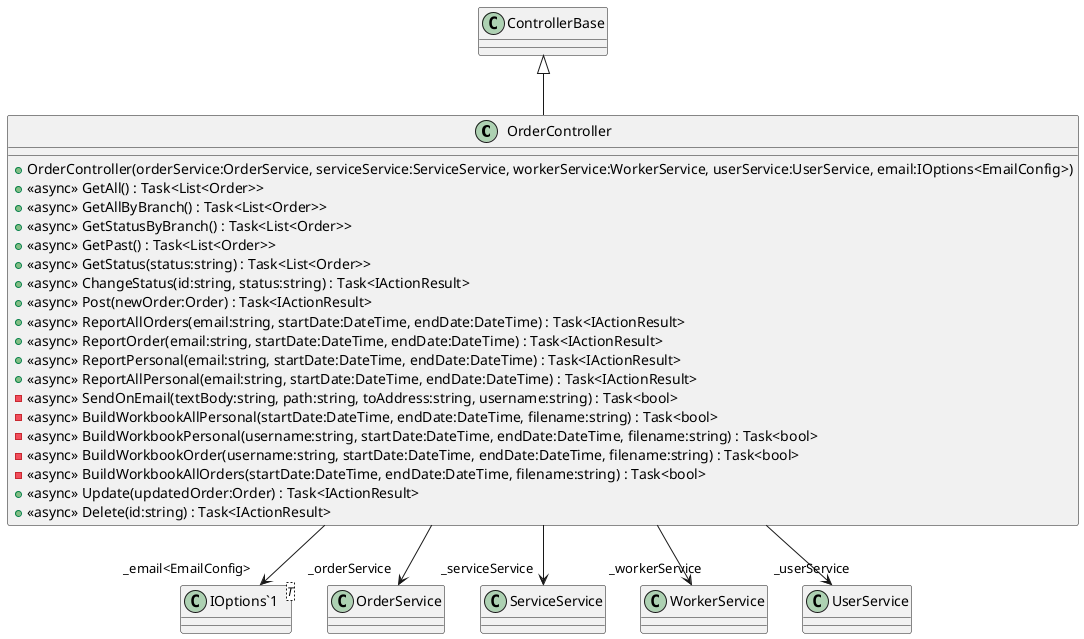 @startuml
class OrderController {
    + OrderController(orderService:OrderService, serviceService:ServiceService, workerService:WorkerService, userService:UserService, email:IOptions<EmailConfig>)
    + <<async>> GetAll() : Task<List<Order>>
    + <<async>> GetAllByBranch() : Task<List<Order>>
    + <<async>> GetStatusByBranch() : Task<List<Order>>
    + <<async>> GetPast() : Task<List<Order>>
    + <<async>> GetStatus(status:string) : Task<List<Order>>
    + <<async>> ChangeStatus(id:string, status:string) : Task<IActionResult>
    + <<async>> Post(newOrder:Order) : Task<IActionResult>
    + <<async>> ReportAllOrders(email:string, startDate:DateTime, endDate:DateTime) : Task<IActionResult>
    + <<async>> ReportOrder(email:string, startDate:DateTime, endDate:DateTime) : Task<IActionResult>
    + <<async>> ReportPersonal(email:string, startDate:DateTime, endDate:DateTime) : Task<IActionResult>
    + <<async>> ReportAllPersonal(email:string, startDate:DateTime, endDate:DateTime) : Task<IActionResult>
    - <<async>> SendOnEmail(textBody:string, path:string, toAddress:string, username:string) : Task<bool>
    - <<async>> BuildWorkbookAllPersonal(startDate:DateTime, endDate:DateTime, filename:string) : Task<bool>
    - <<async>> BuildWorkbookPersonal(username:string, startDate:DateTime, endDate:DateTime, filename:string) : Task<bool>
    - <<async>> BuildWorkbookOrder(username:string, startDate:DateTime, endDate:DateTime, filename:string) : Task<bool>
    - <<async>> BuildWorkbookAllOrders(startDate:DateTime, endDate:DateTime, filename:string) : Task<bool>
    + <<async>> Update(updatedOrder:Order) : Task<IActionResult>
    + <<async>> Delete(id:string) : Task<IActionResult>
}
class "IOptions`1"<T> {
}
ControllerBase <|-- OrderController
OrderController --> "_orderService" OrderService
OrderController --> "_serviceService" ServiceService
OrderController --> "_workerService" WorkerService
OrderController --> "_userService" UserService
OrderController --> "_email<EmailConfig>" "IOptions`1"
@enduml

